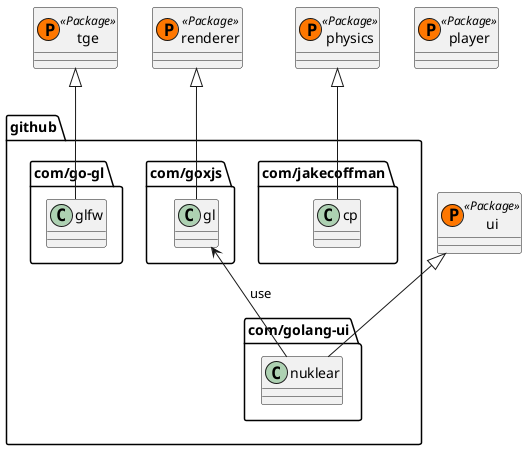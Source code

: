 ```plantuml
@startuml Desktop Implementation
class tge << (P,#FF7700) Package >>
tge <|-- "github.com/go-gl.glfw"

class renderer << (P,#FF7700) Package >>
renderer <|-- "github.com/goxjs.gl"

class ui << (P,#FF7700) Package >>
ui <|-- "github.com/golang-ui.nuklear"
"github.com/goxjs.gl" <-- "github.com/golang-ui.nuklear" : use

class physics << (P,#FF7700) Package >>
physics <|-- "github.com/jakecoffman.cp"

class player << (P,#FF7700) Package >>
@enduml
```